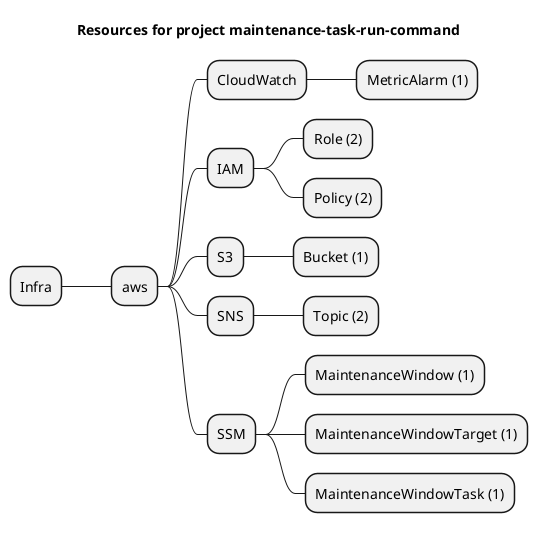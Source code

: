 @startmindmap
title Resources for project maintenance-task-run-command
skinparam monochrome true
+ Infra
++ aws
+++ CloudWatch
++++ MetricAlarm (1)
+++ IAM
++++ Role (2)
++++ Policy (2)
+++ S3
++++ Bucket (1)
+++ SNS
++++ Topic (2)
+++ SSM
++++ MaintenanceWindow (1)
++++ MaintenanceWindowTarget (1)
++++ MaintenanceWindowTask (1)
@endmindmap